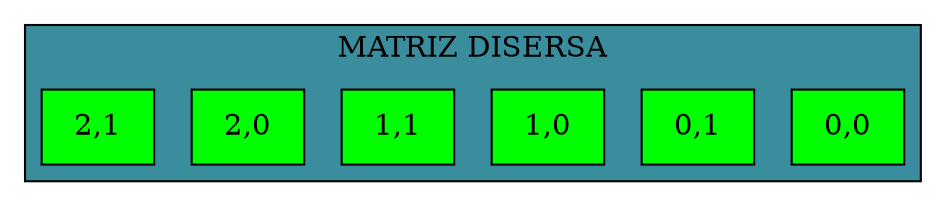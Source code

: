 digraph L{
    node[shape = box fillcolor = "#FFEDBB" style  = filled]
    subgraph cluster_p{
        label= "MATRIZ DISERSA"
        bgcolor = "#398D9C"
        edge [dir = "both"]
        
        nodo0[label= "0,0", fillcolor = green];
        nodo1[label= "0,1", fillcolor = green];
        nodo2[label= "1,0", fillcolor = green];
        nodo3[label= "1,1", fillcolor = green ];
        nodo4[label= "2,0", fillcolor = green];
        nodo5[label= "2,1", fillcolor = green];
        
        }

        }
